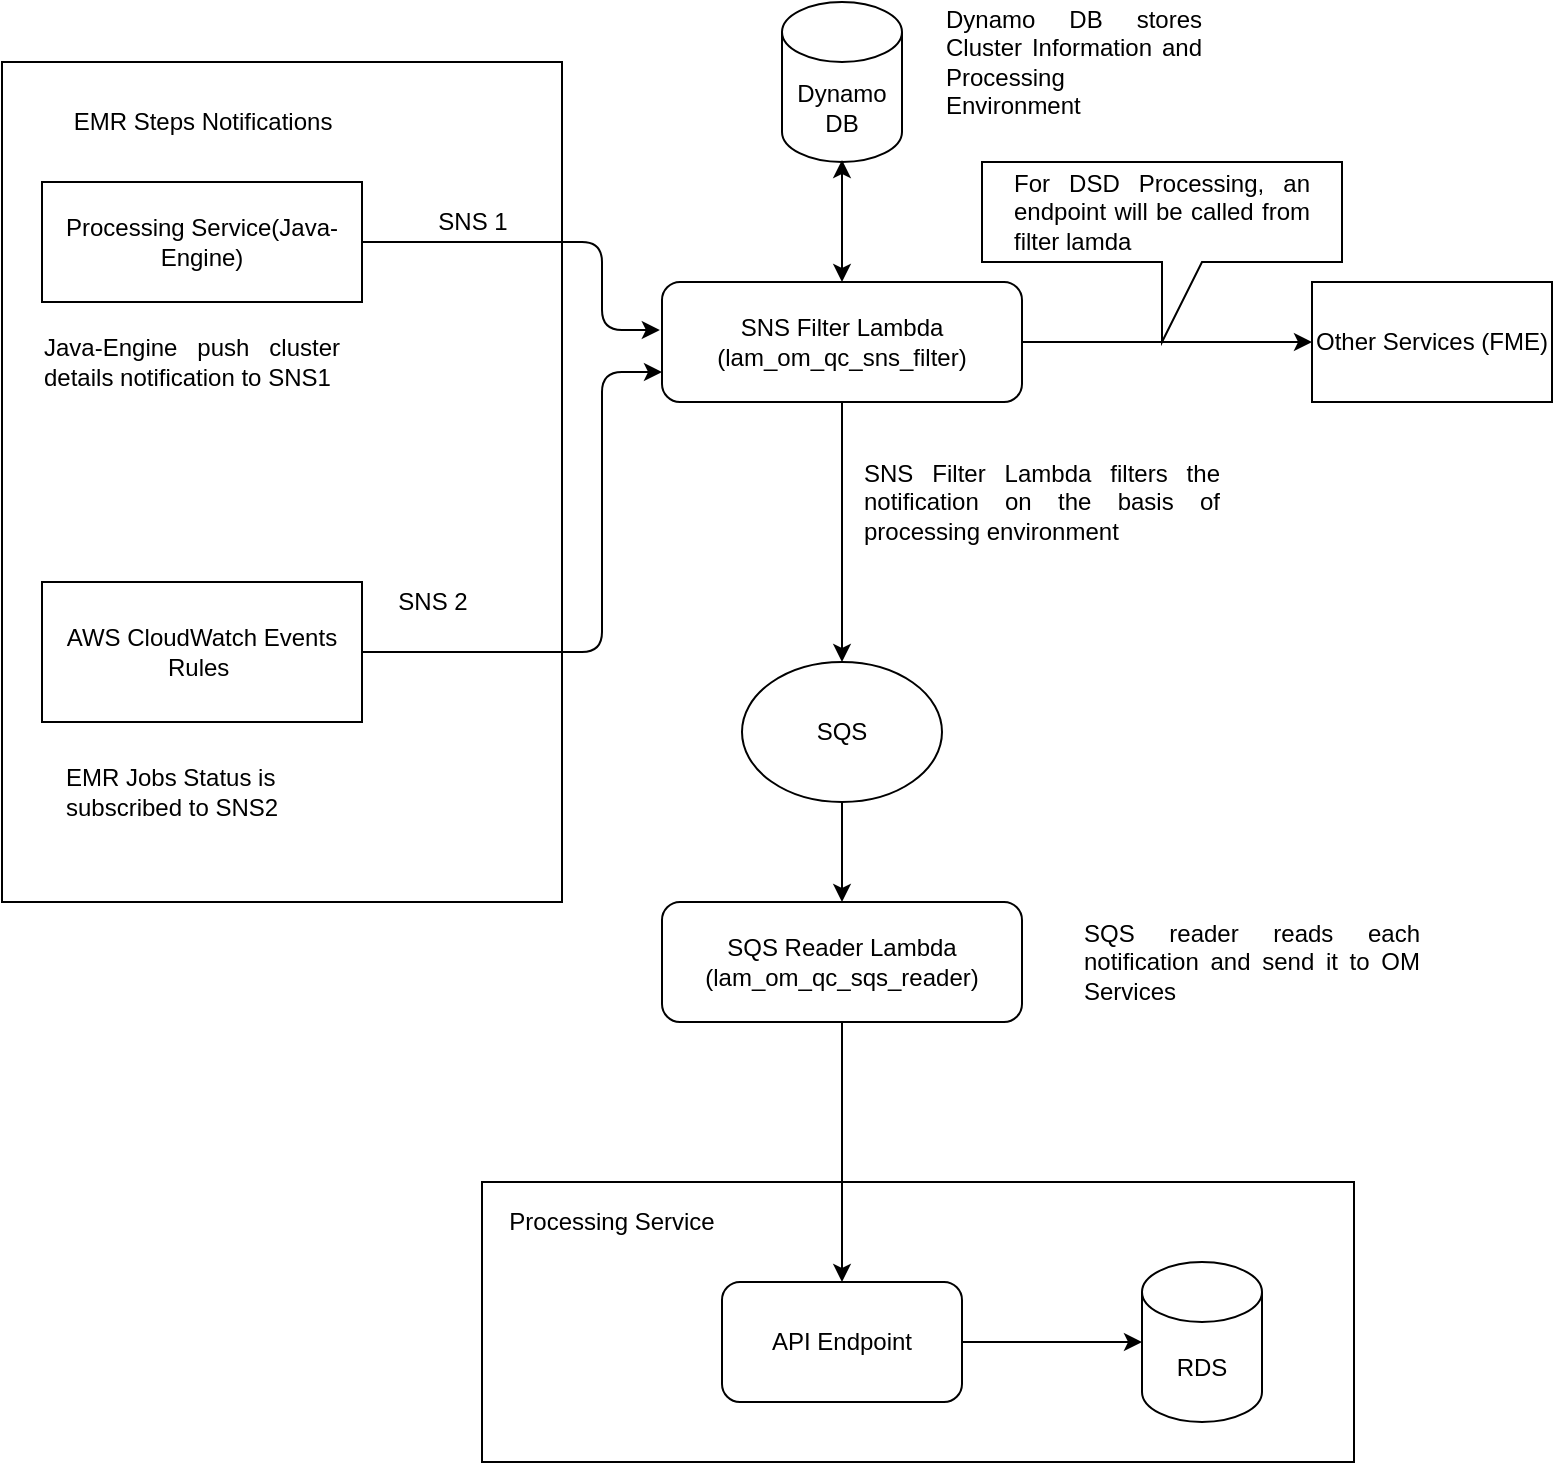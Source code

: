<mxfile version="13.10.4" type="github">
  <diagram id="bLTEL-TLQpFmbkp9ldzZ" name="Page-1">
    <mxGraphModel dx="868" dy="494" grid="1" gridSize="10" guides="1" tooltips="1" connect="1" arrows="1" fold="1" page="1" pageScale="1" pageWidth="827" pageHeight="1169" math="0" shadow="0">
      <root>
        <mxCell id="0" />
        <mxCell id="1" parent="0" />
        <mxCell id="-Zr7xtOesjerToaWi9Et-52" value="" style="shape=callout;whiteSpace=wrap;html=1;perimeter=calloutPerimeter;size=40;position=0.5;" parent="1" vertex="1">
          <mxGeometry x="520" y="120" width="180" height="90" as="geometry" />
        </mxCell>
        <mxCell id="-Zr7xtOesjerToaWi9Et-40" value="" style="rounded=0;whiteSpace=wrap;html=1;" parent="1" vertex="1">
          <mxGeometry x="270" y="630" width="436" height="140" as="geometry" />
        </mxCell>
        <mxCell id="-Zr7xtOesjerToaWi9Et-32" value="" style="rounded=0;whiteSpace=wrap;html=1;" parent="1" vertex="1">
          <mxGeometry x="30" y="70" width="280" height="420" as="geometry" />
        </mxCell>
        <mxCell id="-Zr7xtOesjerToaWi9Et-1" value="AWS CloudWatch Events Rules&amp;nbsp;" style="rounded=0;whiteSpace=wrap;html=1;" parent="1" vertex="1">
          <mxGeometry x="50" y="330" width="160" height="70" as="geometry" />
        </mxCell>
        <mxCell id="-Zr7xtOesjerToaWi9Et-3" value="SNS 2" style="text;html=1;align=center;verticalAlign=middle;resizable=0;points=[];autosize=1;" parent="1" vertex="1">
          <mxGeometry x="220" y="330" width="50" height="20" as="geometry" />
        </mxCell>
        <mxCell id="-Zr7xtOesjerToaWi9Et-4" value="SNS Filter Lambda (lam_om_qc_sns_filter)" style="rounded=1;whiteSpace=wrap;html=1;" parent="1" vertex="1">
          <mxGeometry x="360" y="180" width="180" height="60" as="geometry" />
        </mxCell>
        <mxCell id="-Zr7xtOesjerToaWi9Et-5" value="" style="endArrow=classic;html=1;exitX=0.5;exitY=1;exitDx=0;exitDy=0;entryX=0.5;entryY=0;entryDx=0;entryDy=0;" parent="1" source="-Zr7xtOesjerToaWi9Et-4" target="-Zr7xtOesjerToaWi9Et-7" edge="1">
          <mxGeometry width="50" height="50" relative="1" as="geometry">
            <mxPoint x="390" y="190" as="sourcePoint" />
            <mxPoint x="370" y="330" as="targetPoint" />
          </mxGeometry>
        </mxCell>
        <mxCell id="-Zr7xtOesjerToaWi9Et-7" value="SQS" style="ellipse;whiteSpace=wrap;html=1;" parent="1" vertex="1">
          <mxGeometry x="400" y="370" width="100" height="70" as="geometry" />
        </mxCell>
        <mxCell id="-Zr7xtOesjerToaWi9Et-8" value="" style="endArrow=classic;html=1;exitX=0.5;exitY=1;exitDx=0;exitDy=0;entryX=0.5;entryY=0;entryDx=0;entryDy=0;" parent="1" source="-Zr7xtOesjerToaWi9Et-7" target="-Zr7xtOesjerToaWi9Et-9" edge="1">
          <mxGeometry width="50" height="50" relative="1" as="geometry">
            <mxPoint x="369.5" y="400" as="sourcePoint" />
            <mxPoint x="369.5" y="470" as="targetPoint" />
          </mxGeometry>
        </mxCell>
        <mxCell id="-Zr7xtOesjerToaWi9Et-9" value="SQS Reader Lambda (lam_om_qc_sqs_reader)" style="rounded=1;whiteSpace=wrap;html=1;" parent="1" vertex="1">
          <mxGeometry x="360" y="490" width="180" height="60" as="geometry" />
        </mxCell>
        <mxCell id="-Zr7xtOesjerToaWi9Et-10" value="" style="endArrow=classic;html=1;exitX=0.5;exitY=1;exitDx=0;exitDy=0;" parent="1" source="-Zr7xtOesjerToaWi9Et-9" target="-Zr7xtOesjerToaWi9Et-11" edge="1">
          <mxGeometry width="50" height="50" relative="1" as="geometry">
            <mxPoint x="390" y="670" as="sourcePoint" />
            <mxPoint x="450" y="630" as="targetPoint" />
          </mxGeometry>
        </mxCell>
        <mxCell id="-Zr7xtOesjerToaWi9Et-11" value="API Endpoint" style="rounded=1;whiteSpace=wrap;html=1;" parent="1" vertex="1">
          <mxGeometry x="390" y="680" width="120" height="60" as="geometry" />
        </mxCell>
        <mxCell id="-Zr7xtOesjerToaWi9Et-14" value="Processing Service(Java-Engine)" style="rounded=0;whiteSpace=wrap;html=1;" parent="1" vertex="1">
          <mxGeometry x="50" y="130" width="160" height="60" as="geometry" />
        </mxCell>
        <mxCell id="-Zr7xtOesjerToaWi9Et-16" value="Dynamo DB" style="shape=cylinder3;whiteSpace=wrap;html=1;boundedLbl=1;backgroundOutline=1;size=15;" parent="1" vertex="1">
          <mxGeometry x="420" y="40" width="60" height="80" as="geometry" />
        </mxCell>
        <mxCell id="-Zr7xtOesjerToaWi9Et-20" value="SNS 1" style="text;html=1;align=center;verticalAlign=middle;resizable=0;points=[];autosize=1;" parent="1" vertex="1">
          <mxGeometry x="240" y="140" width="50" height="20" as="geometry" />
        </mxCell>
        <mxCell id="-Zr7xtOesjerToaWi9Et-27" value="EMR Steps Notifications" style="text;html=1;align=center;verticalAlign=middle;resizable=0;points=[];autosize=1;" parent="1" vertex="1">
          <mxGeometry x="60" y="90" width="140" height="20" as="geometry" />
        </mxCell>
        <mxCell id="-Zr7xtOesjerToaWi9Et-28" value="&lt;div style=&quot;text-align: justify&quot;&gt;&lt;span&gt;Dynamo DB stores Cluster Information and Processing Environment&lt;/span&gt;&lt;/div&gt;" style="text;html=1;strokeColor=none;fillColor=none;align=left;verticalAlign=middle;whiteSpace=wrap;rounded=0;" parent="1" vertex="1">
          <mxGeometry x="500" y="60" width="130" height="20" as="geometry" />
        </mxCell>
        <mxCell id="-Zr7xtOesjerToaWi9Et-36" value="" style="endArrow=classic;startArrow=classic;html=1;exitX=0.5;exitY=0;exitDx=0;exitDy=0;entryX=0.5;entryY=0.988;entryDx=0;entryDy=0;entryPerimeter=0;" parent="1" source="-Zr7xtOesjerToaWi9Et-4" target="-Zr7xtOesjerToaWi9Et-16" edge="1">
          <mxGeometry width="50" height="50" relative="1" as="geometry">
            <mxPoint x="390" y="360" as="sourcePoint" />
            <mxPoint x="440" y="310" as="targetPoint" />
          </mxGeometry>
        </mxCell>
        <mxCell id="-Zr7xtOesjerToaWi9Et-38" value="RDS" style="shape=cylinder3;whiteSpace=wrap;html=1;boundedLbl=1;backgroundOutline=1;size=15;" parent="1" vertex="1">
          <mxGeometry x="600" y="670" width="60" height="80" as="geometry" />
        </mxCell>
        <mxCell id="-Zr7xtOesjerToaWi9Et-39" value="" style="endArrow=classic;html=1;exitX=1;exitY=0.5;exitDx=0;exitDy=0;entryX=0;entryY=0.5;entryDx=0;entryDy=0;entryPerimeter=0;" parent="1" source="-Zr7xtOesjerToaWi9Et-11" target="-Zr7xtOesjerToaWi9Et-38" edge="1">
          <mxGeometry width="50" height="50" relative="1" as="geometry">
            <mxPoint x="390" y="620" as="sourcePoint" />
            <mxPoint x="440" y="570" as="targetPoint" />
          </mxGeometry>
        </mxCell>
        <mxCell id="-Zr7xtOesjerToaWi9Et-41" value="Processing Service" style="text;html=1;strokeColor=none;fillColor=none;align=center;verticalAlign=middle;whiteSpace=wrap;rounded=0;" parent="1" vertex="1">
          <mxGeometry x="280" y="640" width="110" height="20" as="geometry" />
        </mxCell>
        <mxCell id="-Zr7xtOesjerToaWi9Et-43" value="" style="endArrow=classic;html=1;exitX=1;exitY=0.5;exitDx=0;exitDy=0;entryX=0;entryY=0.5;entryDx=0;entryDy=0;" parent="1" source="-Zr7xtOesjerToaWi9Et-4" target="-Zr7xtOesjerToaWi9Et-44" edge="1">
          <mxGeometry width="50" height="50" relative="1" as="geometry">
            <mxPoint x="390" y="360" as="sourcePoint" />
            <mxPoint x="650" y="210" as="targetPoint" />
          </mxGeometry>
        </mxCell>
        <mxCell id="-Zr7xtOesjerToaWi9Et-44" value="Other Services (FME)" style="rounded=0;whiteSpace=wrap;html=1;" parent="1" vertex="1">
          <mxGeometry x="685" y="180" width="120" height="60" as="geometry" />
        </mxCell>
        <mxCell id="-Zr7xtOesjerToaWi9Et-45" value="" style="endArrow=classic;html=1;exitX=1;exitY=0.5;exitDx=0;exitDy=0;entryX=-0.006;entryY=0.4;entryDx=0;entryDy=0;entryPerimeter=0;" parent="1" source="-Zr7xtOesjerToaWi9Et-14" target="-Zr7xtOesjerToaWi9Et-4" edge="1">
          <mxGeometry width="50" height="50" relative="1" as="geometry">
            <mxPoint x="390" y="200" as="sourcePoint" />
            <mxPoint x="440" y="150" as="targetPoint" />
            <Array as="points">
              <mxPoint x="330" y="160" />
              <mxPoint x="330" y="204" />
            </Array>
          </mxGeometry>
        </mxCell>
        <mxCell id="-Zr7xtOesjerToaWi9Et-46" value="" style="endArrow=classic;html=1;exitX=1;exitY=0.5;exitDx=0;exitDy=0;entryX=0;entryY=0.75;entryDx=0;entryDy=0;" parent="1" source="-Zr7xtOesjerToaWi9Et-1" target="-Zr7xtOesjerToaWi9Et-4" edge="1">
          <mxGeometry width="50" height="50" relative="1" as="geometry">
            <mxPoint x="390" y="200" as="sourcePoint" />
            <mxPoint x="440" y="150" as="targetPoint" />
            <Array as="points">
              <mxPoint x="330" y="365" />
              <mxPoint x="330" y="225" />
            </Array>
          </mxGeometry>
        </mxCell>
        <mxCell id="-Zr7xtOesjerToaWi9Et-47" value="&lt;div style=&quot;text-align: justify&quot;&gt;&lt;span&gt;Java-Engine push cluster details notification to SNS1&lt;/span&gt;&lt;/div&gt;" style="text;html=1;strokeColor=none;fillColor=none;align=center;verticalAlign=middle;whiteSpace=wrap;rounded=0;" parent="1" vertex="1">
          <mxGeometry x="50" y="210" width="150" height="20" as="geometry" />
        </mxCell>
        <mxCell id="-Zr7xtOesjerToaWi9Et-48" value="&lt;div&gt;&lt;span&gt;EMR Jobs Status is subscribed to SNS2&lt;/span&gt;&lt;/div&gt;" style="text;html=1;strokeColor=none;fillColor=none;align=left;verticalAlign=middle;whiteSpace=wrap;rounded=0;" parent="1" vertex="1">
          <mxGeometry x="60" y="410" width="140" height="50" as="geometry" />
        </mxCell>
        <mxCell id="-Zr7xtOesjerToaWi9Et-50" value="&lt;div style=&quot;text-align: justify&quot;&gt;&lt;span&gt;For DSD Processing, an endpoint will be called from filter lamda&lt;/span&gt;&lt;/div&gt;" style="text;html=1;strokeColor=none;fillColor=none;align=center;verticalAlign=middle;whiteSpace=wrap;rounded=0;" parent="1" vertex="1">
          <mxGeometry x="535" y="130" width="150" height="30" as="geometry" />
        </mxCell>
        <mxCell id="-Zr7xtOesjerToaWi9Et-51" value="&lt;div style=&quot;text-align: justify&quot;&gt;&lt;span&gt;SNS Filter Lambda filters the notification on the basis of processing environment&lt;/span&gt;&lt;/div&gt;" style="text;html=1;strokeColor=none;fillColor=none;align=center;verticalAlign=middle;whiteSpace=wrap;rounded=0;" parent="1" vertex="1">
          <mxGeometry x="460" y="270" width="180" height="40" as="geometry" />
        </mxCell>
        <mxCell id="-Zr7xtOesjerToaWi9Et-53" style="edgeStyle=orthogonalEdgeStyle;rounded=0;orthogonalLoop=1;jettySize=auto;html=1;exitX=0.5;exitY=1;exitDx=0;exitDy=0;" parent="1" source="-Zr7xtOesjerToaWi9Et-50" target="-Zr7xtOesjerToaWi9Et-50" edge="1">
          <mxGeometry relative="1" as="geometry" />
        </mxCell>
        <mxCell id="-Zr7xtOesjerToaWi9Et-56" value="&lt;div style=&quot;text-align: justify&quot;&gt;&lt;span&gt;SQS reader reads each notification and send it to OM Services&lt;/span&gt;&lt;/div&gt;" style="text;html=1;strokeColor=none;fillColor=none;align=center;verticalAlign=middle;whiteSpace=wrap;rounded=0;" parent="1" vertex="1">
          <mxGeometry x="570" y="510" width="170" height="20" as="geometry" />
        </mxCell>
      </root>
    </mxGraphModel>
  </diagram>
</mxfile>
